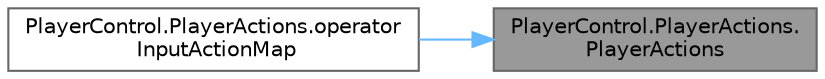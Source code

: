digraph "PlayerControl.PlayerActions.PlayerActions"
{
 // LATEX_PDF_SIZE
  bgcolor="transparent";
  edge [fontname=Helvetica,fontsize=10,labelfontname=Helvetica,labelfontsize=10];
  node [fontname=Helvetica,fontsize=10,shape=box,height=0.2,width=0.4];
  rankdir="RL";
  Node1 [id="Node000001",label="PlayerControl.PlayerActions.\lPlayerActions",height=0.2,width=0.4,color="gray40", fillcolor="grey60", style="filled", fontcolor="black",tooltip=" "];
  Node1 -> Node2 [id="edge2_Node000001_Node000002",dir="back",color="steelblue1",style="solid",tooltip=" "];
  Node2 [id="Node000002",label="PlayerControl.PlayerActions.operator\l InputActionMap",height=0.2,width=0.4,color="grey40", fillcolor="white", style="filled",URL="$struct_player_control_1_1_player_actions.html#a5dfd04ec6b31c56fc0c478225f010805",tooltip=" "];
}
